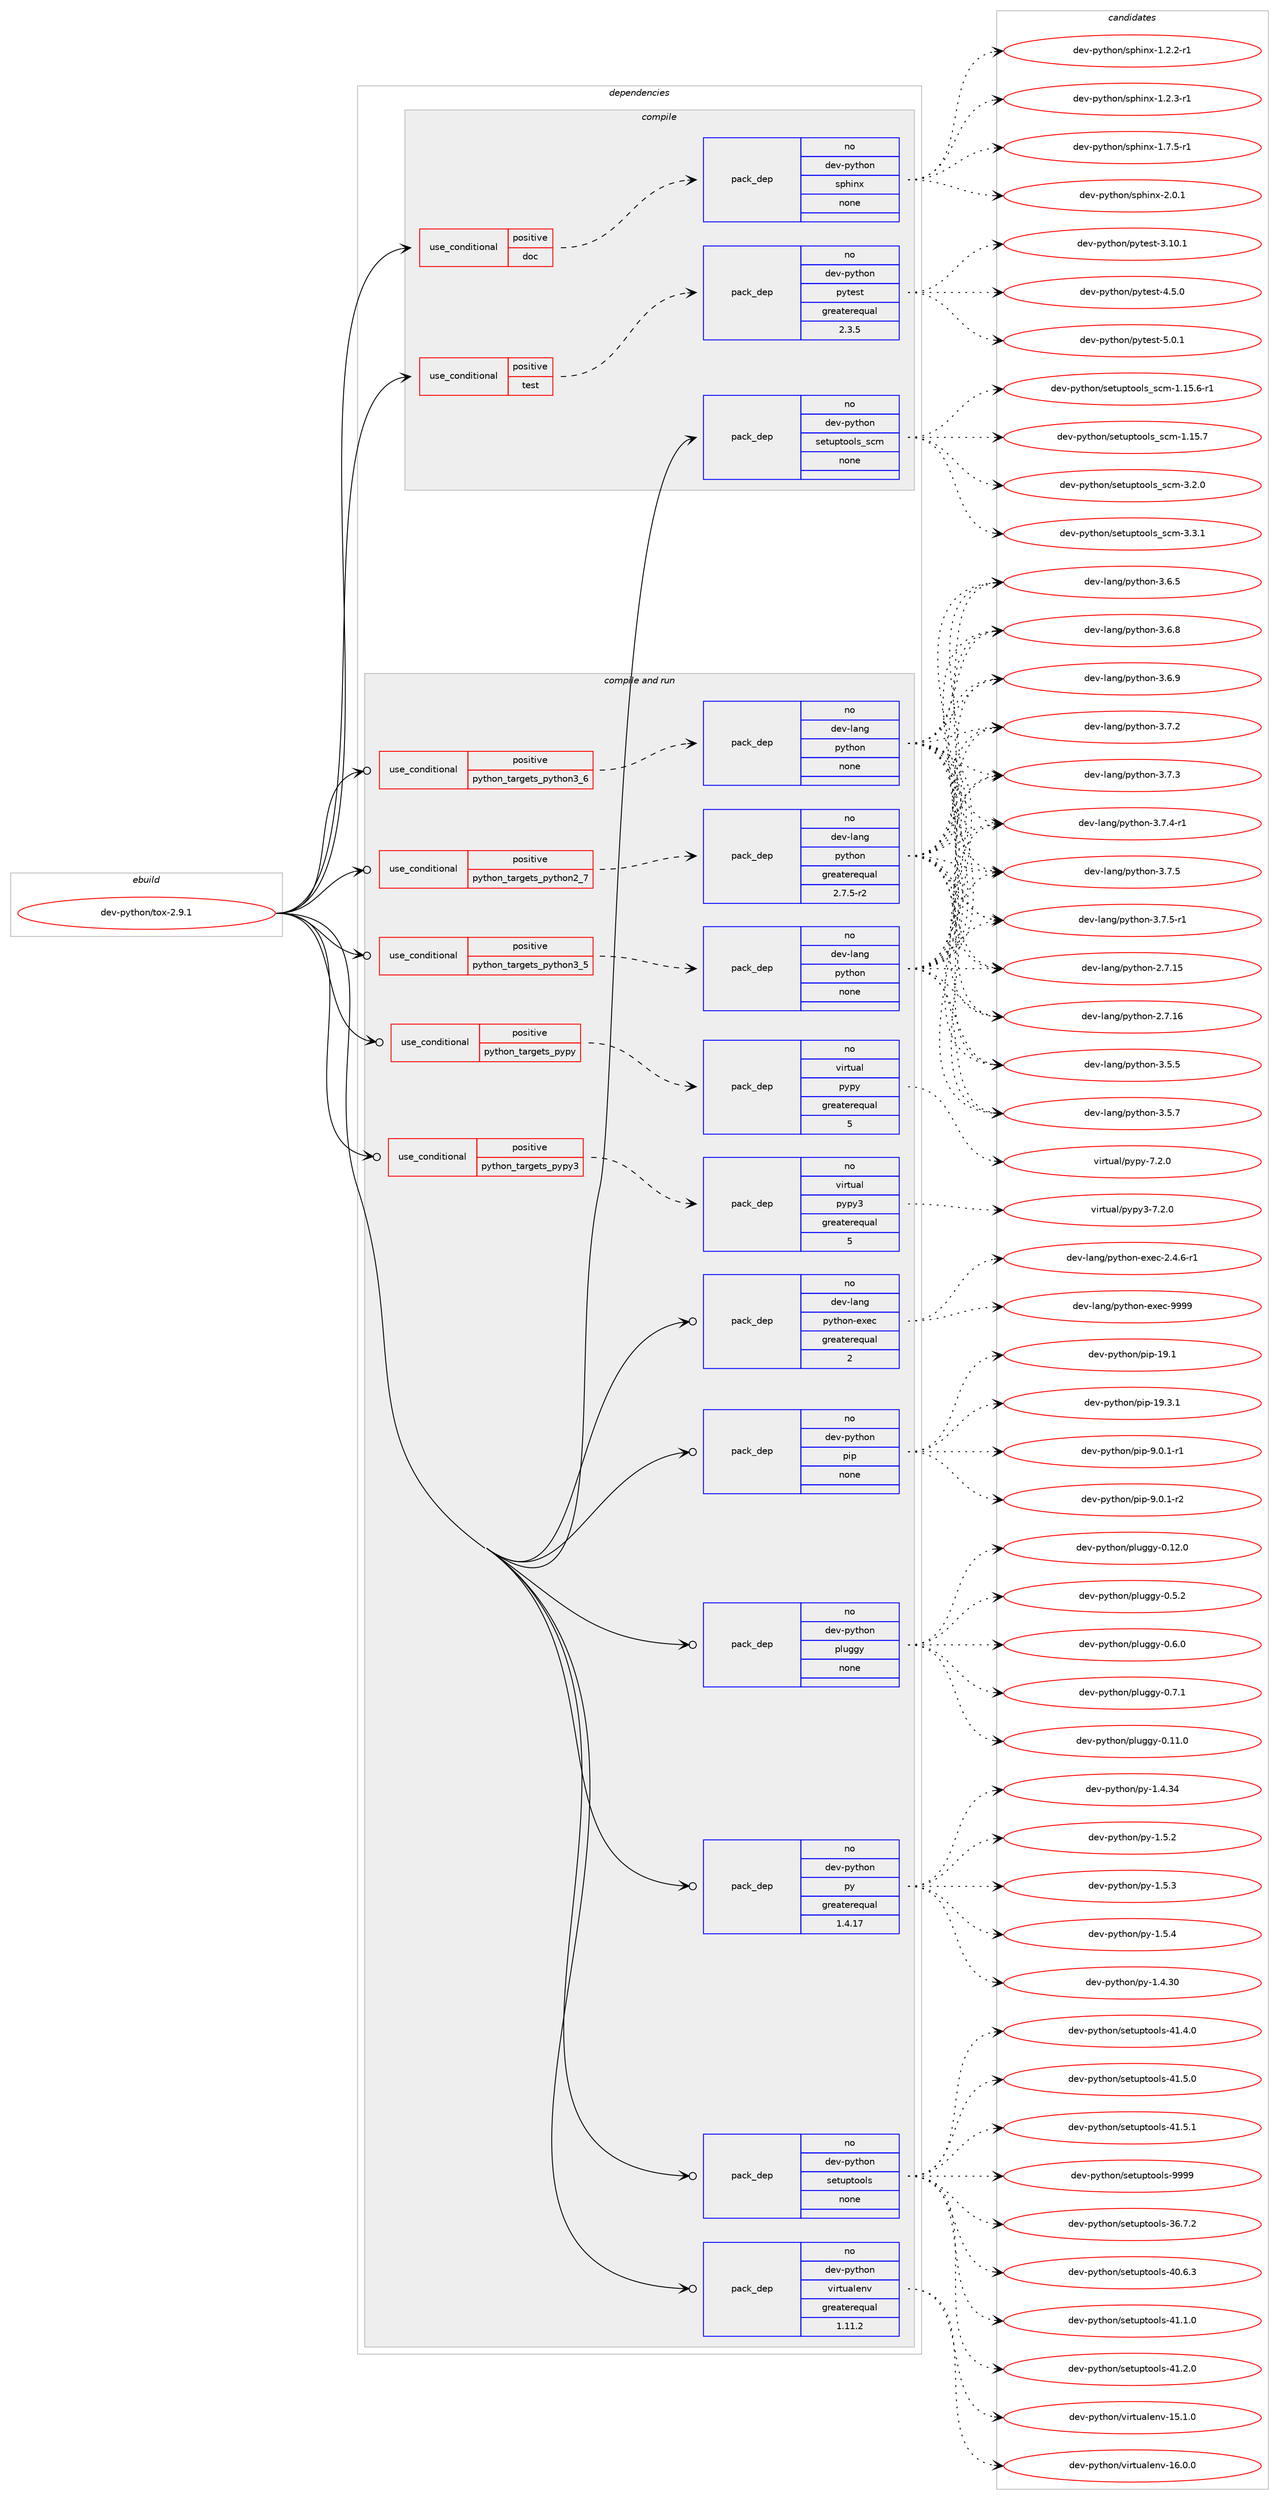 digraph prolog {

# *************
# Graph options
# *************

newrank=true;
concentrate=true;
compound=true;
graph [rankdir=LR,fontname=Helvetica,fontsize=10,ranksep=1.5];#, ranksep=2.5, nodesep=0.2];
edge  [arrowhead=vee];
node  [fontname=Helvetica,fontsize=10];

# **********
# The ebuild
# **********

subgraph cluster_leftcol {
color=gray;
rank=same;
label=<<i>ebuild</i>>;
id [label="dev-python/tox-2.9.1", color=red, width=4, href="../dev-python/tox-2.9.1.svg"];
}

# ****************
# The dependencies
# ****************

subgraph cluster_midcol {
color=gray;
label=<<i>dependencies</i>>;
subgraph cluster_compile {
fillcolor="#eeeeee";
style=filled;
label=<<i>compile</i>>;
subgraph cond150567 {
dependency641028 [label=<<TABLE BORDER="0" CELLBORDER="1" CELLSPACING="0" CELLPADDING="4"><TR><TD ROWSPAN="3" CELLPADDING="10">use_conditional</TD></TR><TR><TD>positive</TD></TR><TR><TD>doc</TD></TR></TABLE>>, shape=none, color=red];
subgraph pack478579 {
dependency641029 [label=<<TABLE BORDER="0" CELLBORDER="1" CELLSPACING="0" CELLPADDING="4" WIDTH="220"><TR><TD ROWSPAN="6" CELLPADDING="30">pack_dep</TD></TR><TR><TD WIDTH="110">no</TD></TR><TR><TD>dev-python</TD></TR><TR><TD>sphinx</TD></TR><TR><TD>none</TD></TR><TR><TD></TD></TR></TABLE>>, shape=none, color=blue];
}
dependency641028:e -> dependency641029:w [weight=20,style="dashed",arrowhead="vee"];
}
id:e -> dependency641028:w [weight=20,style="solid",arrowhead="vee"];
subgraph cond150568 {
dependency641030 [label=<<TABLE BORDER="0" CELLBORDER="1" CELLSPACING="0" CELLPADDING="4"><TR><TD ROWSPAN="3" CELLPADDING="10">use_conditional</TD></TR><TR><TD>positive</TD></TR><TR><TD>test</TD></TR></TABLE>>, shape=none, color=red];
subgraph pack478580 {
dependency641031 [label=<<TABLE BORDER="0" CELLBORDER="1" CELLSPACING="0" CELLPADDING="4" WIDTH="220"><TR><TD ROWSPAN="6" CELLPADDING="30">pack_dep</TD></TR><TR><TD WIDTH="110">no</TD></TR><TR><TD>dev-python</TD></TR><TR><TD>pytest</TD></TR><TR><TD>greaterequal</TD></TR><TR><TD>2.3.5</TD></TR></TABLE>>, shape=none, color=blue];
}
dependency641030:e -> dependency641031:w [weight=20,style="dashed",arrowhead="vee"];
}
id:e -> dependency641030:w [weight=20,style="solid",arrowhead="vee"];
subgraph pack478581 {
dependency641032 [label=<<TABLE BORDER="0" CELLBORDER="1" CELLSPACING="0" CELLPADDING="4" WIDTH="220"><TR><TD ROWSPAN="6" CELLPADDING="30">pack_dep</TD></TR><TR><TD WIDTH="110">no</TD></TR><TR><TD>dev-python</TD></TR><TR><TD>setuptools_scm</TD></TR><TR><TD>none</TD></TR><TR><TD></TD></TR></TABLE>>, shape=none, color=blue];
}
id:e -> dependency641032:w [weight=20,style="solid",arrowhead="vee"];
}
subgraph cluster_compileandrun {
fillcolor="#eeeeee";
style=filled;
label=<<i>compile and run</i>>;
subgraph cond150569 {
dependency641033 [label=<<TABLE BORDER="0" CELLBORDER="1" CELLSPACING="0" CELLPADDING="4"><TR><TD ROWSPAN="3" CELLPADDING="10">use_conditional</TD></TR><TR><TD>positive</TD></TR><TR><TD>python_targets_pypy</TD></TR></TABLE>>, shape=none, color=red];
subgraph pack478582 {
dependency641034 [label=<<TABLE BORDER="0" CELLBORDER="1" CELLSPACING="0" CELLPADDING="4" WIDTH="220"><TR><TD ROWSPAN="6" CELLPADDING="30">pack_dep</TD></TR><TR><TD WIDTH="110">no</TD></TR><TR><TD>virtual</TD></TR><TR><TD>pypy</TD></TR><TR><TD>greaterequal</TD></TR><TR><TD>5</TD></TR></TABLE>>, shape=none, color=blue];
}
dependency641033:e -> dependency641034:w [weight=20,style="dashed",arrowhead="vee"];
}
id:e -> dependency641033:w [weight=20,style="solid",arrowhead="odotvee"];
subgraph cond150570 {
dependency641035 [label=<<TABLE BORDER="0" CELLBORDER="1" CELLSPACING="0" CELLPADDING="4"><TR><TD ROWSPAN="3" CELLPADDING="10">use_conditional</TD></TR><TR><TD>positive</TD></TR><TR><TD>python_targets_pypy3</TD></TR></TABLE>>, shape=none, color=red];
subgraph pack478583 {
dependency641036 [label=<<TABLE BORDER="0" CELLBORDER="1" CELLSPACING="0" CELLPADDING="4" WIDTH="220"><TR><TD ROWSPAN="6" CELLPADDING="30">pack_dep</TD></TR><TR><TD WIDTH="110">no</TD></TR><TR><TD>virtual</TD></TR><TR><TD>pypy3</TD></TR><TR><TD>greaterequal</TD></TR><TR><TD>5</TD></TR></TABLE>>, shape=none, color=blue];
}
dependency641035:e -> dependency641036:w [weight=20,style="dashed",arrowhead="vee"];
}
id:e -> dependency641035:w [weight=20,style="solid",arrowhead="odotvee"];
subgraph cond150571 {
dependency641037 [label=<<TABLE BORDER="0" CELLBORDER="1" CELLSPACING="0" CELLPADDING="4"><TR><TD ROWSPAN="3" CELLPADDING="10">use_conditional</TD></TR><TR><TD>positive</TD></TR><TR><TD>python_targets_python2_7</TD></TR></TABLE>>, shape=none, color=red];
subgraph pack478584 {
dependency641038 [label=<<TABLE BORDER="0" CELLBORDER="1" CELLSPACING="0" CELLPADDING="4" WIDTH="220"><TR><TD ROWSPAN="6" CELLPADDING="30">pack_dep</TD></TR><TR><TD WIDTH="110">no</TD></TR><TR><TD>dev-lang</TD></TR><TR><TD>python</TD></TR><TR><TD>greaterequal</TD></TR><TR><TD>2.7.5-r2</TD></TR></TABLE>>, shape=none, color=blue];
}
dependency641037:e -> dependency641038:w [weight=20,style="dashed",arrowhead="vee"];
}
id:e -> dependency641037:w [weight=20,style="solid",arrowhead="odotvee"];
subgraph cond150572 {
dependency641039 [label=<<TABLE BORDER="0" CELLBORDER="1" CELLSPACING="0" CELLPADDING="4"><TR><TD ROWSPAN="3" CELLPADDING="10">use_conditional</TD></TR><TR><TD>positive</TD></TR><TR><TD>python_targets_python3_5</TD></TR></TABLE>>, shape=none, color=red];
subgraph pack478585 {
dependency641040 [label=<<TABLE BORDER="0" CELLBORDER="1" CELLSPACING="0" CELLPADDING="4" WIDTH="220"><TR><TD ROWSPAN="6" CELLPADDING="30">pack_dep</TD></TR><TR><TD WIDTH="110">no</TD></TR><TR><TD>dev-lang</TD></TR><TR><TD>python</TD></TR><TR><TD>none</TD></TR><TR><TD></TD></TR></TABLE>>, shape=none, color=blue];
}
dependency641039:e -> dependency641040:w [weight=20,style="dashed",arrowhead="vee"];
}
id:e -> dependency641039:w [weight=20,style="solid",arrowhead="odotvee"];
subgraph cond150573 {
dependency641041 [label=<<TABLE BORDER="0" CELLBORDER="1" CELLSPACING="0" CELLPADDING="4"><TR><TD ROWSPAN="3" CELLPADDING="10">use_conditional</TD></TR><TR><TD>positive</TD></TR><TR><TD>python_targets_python3_6</TD></TR></TABLE>>, shape=none, color=red];
subgraph pack478586 {
dependency641042 [label=<<TABLE BORDER="0" CELLBORDER="1" CELLSPACING="0" CELLPADDING="4" WIDTH="220"><TR><TD ROWSPAN="6" CELLPADDING="30">pack_dep</TD></TR><TR><TD WIDTH="110">no</TD></TR><TR><TD>dev-lang</TD></TR><TR><TD>python</TD></TR><TR><TD>none</TD></TR><TR><TD></TD></TR></TABLE>>, shape=none, color=blue];
}
dependency641041:e -> dependency641042:w [weight=20,style="dashed",arrowhead="vee"];
}
id:e -> dependency641041:w [weight=20,style="solid",arrowhead="odotvee"];
subgraph pack478587 {
dependency641043 [label=<<TABLE BORDER="0" CELLBORDER="1" CELLSPACING="0" CELLPADDING="4" WIDTH="220"><TR><TD ROWSPAN="6" CELLPADDING="30">pack_dep</TD></TR><TR><TD WIDTH="110">no</TD></TR><TR><TD>dev-lang</TD></TR><TR><TD>python-exec</TD></TR><TR><TD>greaterequal</TD></TR><TR><TD>2</TD></TR></TABLE>>, shape=none, color=blue];
}
id:e -> dependency641043:w [weight=20,style="solid",arrowhead="odotvee"];
subgraph pack478588 {
dependency641044 [label=<<TABLE BORDER="0" CELLBORDER="1" CELLSPACING="0" CELLPADDING="4" WIDTH="220"><TR><TD ROWSPAN="6" CELLPADDING="30">pack_dep</TD></TR><TR><TD WIDTH="110">no</TD></TR><TR><TD>dev-python</TD></TR><TR><TD>pip</TD></TR><TR><TD>none</TD></TR><TR><TD></TD></TR></TABLE>>, shape=none, color=blue];
}
id:e -> dependency641044:w [weight=20,style="solid",arrowhead="odotvee"];
subgraph pack478589 {
dependency641045 [label=<<TABLE BORDER="0" CELLBORDER="1" CELLSPACING="0" CELLPADDING="4" WIDTH="220"><TR><TD ROWSPAN="6" CELLPADDING="30">pack_dep</TD></TR><TR><TD WIDTH="110">no</TD></TR><TR><TD>dev-python</TD></TR><TR><TD>pluggy</TD></TR><TR><TD>none</TD></TR><TR><TD></TD></TR></TABLE>>, shape=none, color=blue];
}
id:e -> dependency641045:w [weight=20,style="solid",arrowhead="odotvee"];
subgraph pack478590 {
dependency641046 [label=<<TABLE BORDER="0" CELLBORDER="1" CELLSPACING="0" CELLPADDING="4" WIDTH="220"><TR><TD ROWSPAN="6" CELLPADDING="30">pack_dep</TD></TR><TR><TD WIDTH="110">no</TD></TR><TR><TD>dev-python</TD></TR><TR><TD>py</TD></TR><TR><TD>greaterequal</TD></TR><TR><TD>1.4.17</TD></TR></TABLE>>, shape=none, color=blue];
}
id:e -> dependency641046:w [weight=20,style="solid",arrowhead="odotvee"];
subgraph pack478591 {
dependency641047 [label=<<TABLE BORDER="0" CELLBORDER="1" CELLSPACING="0" CELLPADDING="4" WIDTH="220"><TR><TD ROWSPAN="6" CELLPADDING="30">pack_dep</TD></TR><TR><TD WIDTH="110">no</TD></TR><TR><TD>dev-python</TD></TR><TR><TD>setuptools</TD></TR><TR><TD>none</TD></TR><TR><TD></TD></TR></TABLE>>, shape=none, color=blue];
}
id:e -> dependency641047:w [weight=20,style="solid",arrowhead="odotvee"];
subgraph pack478592 {
dependency641048 [label=<<TABLE BORDER="0" CELLBORDER="1" CELLSPACING="0" CELLPADDING="4" WIDTH="220"><TR><TD ROWSPAN="6" CELLPADDING="30">pack_dep</TD></TR><TR><TD WIDTH="110">no</TD></TR><TR><TD>dev-python</TD></TR><TR><TD>virtualenv</TD></TR><TR><TD>greaterequal</TD></TR><TR><TD>1.11.2</TD></TR></TABLE>>, shape=none, color=blue];
}
id:e -> dependency641048:w [weight=20,style="solid",arrowhead="odotvee"];
}
subgraph cluster_run {
fillcolor="#eeeeee";
style=filled;
label=<<i>run</i>>;
}
}

# **************
# The candidates
# **************

subgraph cluster_choices {
rank=same;
color=gray;
label=<<i>candidates</i>>;

subgraph choice478579 {
color=black;
nodesep=1;
choice10010111845112121116104111110471151121041051101204549465046504511449 [label="dev-python/sphinx-1.2.2-r1", color=red, width=4,href="../dev-python/sphinx-1.2.2-r1.svg"];
choice10010111845112121116104111110471151121041051101204549465046514511449 [label="dev-python/sphinx-1.2.3-r1", color=red, width=4,href="../dev-python/sphinx-1.2.3-r1.svg"];
choice10010111845112121116104111110471151121041051101204549465546534511449 [label="dev-python/sphinx-1.7.5-r1", color=red, width=4,href="../dev-python/sphinx-1.7.5-r1.svg"];
choice1001011184511212111610411111047115112104105110120455046484649 [label="dev-python/sphinx-2.0.1", color=red, width=4,href="../dev-python/sphinx-2.0.1.svg"];
dependency641029:e -> choice10010111845112121116104111110471151121041051101204549465046504511449:w [style=dotted,weight="100"];
dependency641029:e -> choice10010111845112121116104111110471151121041051101204549465046514511449:w [style=dotted,weight="100"];
dependency641029:e -> choice10010111845112121116104111110471151121041051101204549465546534511449:w [style=dotted,weight="100"];
dependency641029:e -> choice1001011184511212111610411111047115112104105110120455046484649:w [style=dotted,weight="100"];
}
subgraph choice478580 {
color=black;
nodesep=1;
choice100101118451121211161041111104711212111610111511645514649484649 [label="dev-python/pytest-3.10.1", color=red, width=4,href="../dev-python/pytest-3.10.1.svg"];
choice1001011184511212111610411111047112121116101115116455246534648 [label="dev-python/pytest-4.5.0", color=red, width=4,href="../dev-python/pytest-4.5.0.svg"];
choice1001011184511212111610411111047112121116101115116455346484649 [label="dev-python/pytest-5.0.1", color=red, width=4,href="../dev-python/pytest-5.0.1.svg"];
dependency641031:e -> choice100101118451121211161041111104711212111610111511645514649484649:w [style=dotted,weight="100"];
dependency641031:e -> choice1001011184511212111610411111047112121116101115116455246534648:w [style=dotted,weight="100"];
dependency641031:e -> choice1001011184511212111610411111047112121116101115116455346484649:w [style=dotted,weight="100"];
}
subgraph choice478581 {
color=black;
nodesep=1;
choice10010111845112121116104111110471151011161171121161111111081159511599109454946495346544511449 [label="dev-python/setuptools_scm-1.15.6-r1", color=red, width=4,href="../dev-python/setuptools_scm-1.15.6-r1.svg"];
choice1001011184511212111610411111047115101116117112116111111108115951159910945494649534655 [label="dev-python/setuptools_scm-1.15.7", color=red, width=4,href="../dev-python/setuptools_scm-1.15.7.svg"];
choice10010111845112121116104111110471151011161171121161111111081159511599109455146504648 [label="dev-python/setuptools_scm-3.2.0", color=red, width=4,href="../dev-python/setuptools_scm-3.2.0.svg"];
choice10010111845112121116104111110471151011161171121161111111081159511599109455146514649 [label="dev-python/setuptools_scm-3.3.1", color=red, width=4,href="../dev-python/setuptools_scm-3.3.1.svg"];
dependency641032:e -> choice10010111845112121116104111110471151011161171121161111111081159511599109454946495346544511449:w [style=dotted,weight="100"];
dependency641032:e -> choice1001011184511212111610411111047115101116117112116111111108115951159910945494649534655:w [style=dotted,weight="100"];
dependency641032:e -> choice10010111845112121116104111110471151011161171121161111111081159511599109455146504648:w [style=dotted,weight="100"];
dependency641032:e -> choice10010111845112121116104111110471151011161171121161111111081159511599109455146514649:w [style=dotted,weight="100"];
}
subgraph choice478582 {
color=black;
nodesep=1;
choice1181051141161179710847112121112121455546504648 [label="virtual/pypy-7.2.0", color=red, width=4,href="../virtual/pypy-7.2.0.svg"];
dependency641034:e -> choice1181051141161179710847112121112121455546504648:w [style=dotted,weight="100"];
}
subgraph choice478583 {
color=black;
nodesep=1;
choice118105114116117971084711212111212151455546504648 [label="virtual/pypy3-7.2.0", color=red, width=4,href="../virtual/pypy3-7.2.0.svg"];
dependency641036:e -> choice118105114116117971084711212111212151455546504648:w [style=dotted,weight="100"];
}
subgraph choice478584 {
color=black;
nodesep=1;
choice10010111845108971101034711212111610411111045504655464953 [label="dev-lang/python-2.7.15", color=red, width=4,href="../dev-lang/python-2.7.15.svg"];
choice10010111845108971101034711212111610411111045504655464954 [label="dev-lang/python-2.7.16", color=red, width=4,href="../dev-lang/python-2.7.16.svg"];
choice100101118451089711010347112121116104111110455146534653 [label="dev-lang/python-3.5.5", color=red, width=4,href="../dev-lang/python-3.5.5.svg"];
choice100101118451089711010347112121116104111110455146534655 [label="dev-lang/python-3.5.7", color=red, width=4,href="../dev-lang/python-3.5.7.svg"];
choice100101118451089711010347112121116104111110455146544653 [label="dev-lang/python-3.6.5", color=red, width=4,href="../dev-lang/python-3.6.5.svg"];
choice100101118451089711010347112121116104111110455146544656 [label="dev-lang/python-3.6.8", color=red, width=4,href="../dev-lang/python-3.6.8.svg"];
choice100101118451089711010347112121116104111110455146544657 [label="dev-lang/python-3.6.9", color=red, width=4,href="../dev-lang/python-3.6.9.svg"];
choice100101118451089711010347112121116104111110455146554650 [label="dev-lang/python-3.7.2", color=red, width=4,href="../dev-lang/python-3.7.2.svg"];
choice100101118451089711010347112121116104111110455146554651 [label="dev-lang/python-3.7.3", color=red, width=4,href="../dev-lang/python-3.7.3.svg"];
choice1001011184510897110103471121211161041111104551465546524511449 [label="dev-lang/python-3.7.4-r1", color=red, width=4,href="../dev-lang/python-3.7.4-r1.svg"];
choice100101118451089711010347112121116104111110455146554653 [label="dev-lang/python-3.7.5", color=red, width=4,href="../dev-lang/python-3.7.5.svg"];
choice1001011184510897110103471121211161041111104551465546534511449 [label="dev-lang/python-3.7.5-r1", color=red, width=4,href="../dev-lang/python-3.7.5-r1.svg"];
dependency641038:e -> choice10010111845108971101034711212111610411111045504655464953:w [style=dotted,weight="100"];
dependency641038:e -> choice10010111845108971101034711212111610411111045504655464954:w [style=dotted,weight="100"];
dependency641038:e -> choice100101118451089711010347112121116104111110455146534653:w [style=dotted,weight="100"];
dependency641038:e -> choice100101118451089711010347112121116104111110455146534655:w [style=dotted,weight="100"];
dependency641038:e -> choice100101118451089711010347112121116104111110455146544653:w [style=dotted,weight="100"];
dependency641038:e -> choice100101118451089711010347112121116104111110455146544656:w [style=dotted,weight="100"];
dependency641038:e -> choice100101118451089711010347112121116104111110455146544657:w [style=dotted,weight="100"];
dependency641038:e -> choice100101118451089711010347112121116104111110455146554650:w [style=dotted,weight="100"];
dependency641038:e -> choice100101118451089711010347112121116104111110455146554651:w [style=dotted,weight="100"];
dependency641038:e -> choice1001011184510897110103471121211161041111104551465546524511449:w [style=dotted,weight="100"];
dependency641038:e -> choice100101118451089711010347112121116104111110455146554653:w [style=dotted,weight="100"];
dependency641038:e -> choice1001011184510897110103471121211161041111104551465546534511449:w [style=dotted,weight="100"];
}
subgraph choice478585 {
color=black;
nodesep=1;
choice10010111845108971101034711212111610411111045504655464953 [label="dev-lang/python-2.7.15", color=red, width=4,href="../dev-lang/python-2.7.15.svg"];
choice10010111845108971101034711212111610411111045504655464954 [label="dev-lang/python-2.7.16", color=red, width=4,href="../dev-lang/python-2.7.16.svg"];
choice100101118451089711010347112121116104111110455146534653 [label="dev-lang/python-3.5.5", color=red, width=4,href="../dev-lang/python-3.5.5.svg"];
choice100101118451089711010347112121116104111110455146534655 [label="dev-lang/python-3.5.7", color=red, width=4,href="../dev-lang/python-3.5.7.svg"];
choice100101118451089711010347112121116104111110455146544653 [label="dev-lang/python-3.6.5", color=red, width=4,href="../dev-lang/python-3.6.5.svg"];
choice100101118451089711010347112121116104111110455146544656 [label="dev-lang/python-3.6.8", color=red, width=4,href="../dev-lang/python-3.6.8.svg"];
choice100101118451089711010347112121116104111110455146544657 [label="dev-lang/python-3.6.9", color=red, width=4,href="../dev-lang/python-3.6.9.svg"];
choice100101118451089711010347112121116104111110455146554650 [label="dev-lang/python-3.7.2", color=red, width=4,href="../dev-lang/python-3.7.2.svg"];
choice100101118451089711010347112121116104111110455146554651 [label="dev-lang/python-3.7.3", color=red, width=4,href="../dev-lang/python-3.7.3.svg"];
choice1001011184510897110103471121211161041111104551465546524511449 [label="dev-lang/python-3.7.4-r1", color=red, width=4,href="../dev-lang/python-3.7.4-r1.svg"];
choice100101118451089711010347112121116104111110455146554653 [label="dev-lang/python-3.7.5", color=red, width=4,href="../dev-lang/python-3.7.5.svg"];
choice1001011184510897110103471121211161041111104551465546534511449 [label="dev-lang/python-3.7.5-r1", color=red, width=4,href="../dev-lang/python-3.7.5-r1.svg"];
dependency641040:e -> choice10010111845108971101034711212111610411111045504655464953:w [style=dotted,weight="100"];
dependency641040:e -> choice10010111845108971101034711212111610411111045504655464954:w [style=dotted,weight="100"];
dependency641040:e -> choice100101118451089711010347112121116104111110455146534653:w [style=dotted,weight="100"];
dependency641040:e -> choice100101118451089711010347112121116104111110455146534655:w [style=dotted,weight="100"];
dependency641040:e -> choice100101118451089711010347112121116104111110455146544653:w [style=dotted,weight="100"];
dependency641040:e -> choice100101118451089711010347112121116104111110455146544656:w [style=dotted,weight="100"];
dependency641040:e -> choice100101118451089711010347112121116104111110455146544657:w [style=dotted,weight="100"];
dependency641040:e -> choice100101118451089711010347112121116104111110455146554650:w [style=dotted,weight="100"];
dependency641040:e -> choice100101118451089711010347112121116104111110455146554651:w [style=dotted,weight="100"];
dependency641040:e -> choice1001011184510897110103471121211161041111104551465546524511449:w [style=dotted,weight="100"];
dependency641040:e -> choice100101118451089711010347112121116104111110455146554653:w [style=dotted,weight="100"];
dependency641040:e -> choice1001011184510897110103471121211161041111104551465546534511449:w [style=dotted,weight="100"];
}
subgraph choice478586 {
color=black;
nodesep=1;
choice10010111845108971101034711212111610411111045504655464953 [label="dev-lang/python-2.7.15", color=red, width=4,href="../dev-lang/python-2.7.15.svg"];
choice10010111845108971101034711212111610411111045504655464954 [label="dev-lang/python-2.7.16", color=red, width=4,href="../dev-lang/python-2.7.16.svg"];
choice100101118451089711010347112121116104111110455146534653 [label="dev-lang/python-3.5.5", color=red, width=4,href="../dev-lang/python-3.5.5.svg"];
choice100101118451089711010347112121116104111110455146534655 [label="dev-lang/python-3.5.7", color=red, width=4,href="../dev-lang/python-3.5.7.svg"];
choice100101118451089711010347112121116104111110455146544653 [label="dev-lang/python-3.6.5", color=red, width=4,href="../dev-lang/python-3.6.5.svg"];
choice100101118451089711010347112121116104111110455146544656 [label="dev-lang/python-3.6.8", color=red, width=4,href="../dev-lang/python-3.6.8.svg"];
choice100101118451089711010347112121116104111110455146544657 [label="dev-lang/python-3.6.9", color=red, width=4,href="../dev-lang/python-3.6.9.svg"];
choice100101118451089711010347112121116104111110455146554650 [label="dev-lang/python-3.7.2", color=red, width=4,href="../dev-lang/python-3.7.2.svg"];
choice100101118451089711010347112121116104111110455146554651 [label="dev-lang/python-3.7.3", color=red, width=4,href="../dev-lang/python-3.7.3.svg"];
choice1001011184510897110103471121211161041111104551465546524511449 [label="dev-lang/python-3.7.4-r1", color=red, width=4,href="../dev-lang/python-3.7.4-r1.svg"];
choice100101118451089711010347112121116104111110455146554653 [label="dev-lang/python-3.7.5", color=red, width=4,href="../dev-lang/python-3.7.5.svg"];
choice1001011184510897110103471121211161041111104551465546534511449 [label="dev-lang/python-3.7.5-r1", color=red, width=4,href="../dev-lang/python-3.7.5-r1.svg"];
dependency641042:e -> choice10010111845108971101034711212111610411111045504655464953:w [style=dotted,weight="100"];
dependency641042:e -> choice10010111845108971101034711212111610411111045504655464954:w [style=dotted,weight="100"];
dependency641042:e -> choice100101118451089711010347112121116104111110455146534653:w [style=dotted,weight="100"];
dependency641042:e -> choice100101118451089711010347112121116104111110455146534655:w [style=dotted,weight="100"];
dependency641042:e -> choice100101118451089711010347112121116104111110455146544653:w [style=dotted,weight="100"];
dependency641042:e -> choice100101118451089711010347112121116104111110455146544656:w [style=dotted,weight="100"];
dependency641042:e -> choice100101118451089711010347112121116104111110455146544657:w [style=dotted,weight="100"];
dependency641042:e -> choice100101118451089711010347112121116104111110455146554650:w [style=dotted,weight="100"];
dependency641042:e -> choice100101118451089711010347112121116104111110455146554651:w [style=dotted,weight="100"];
dependency641042:e -> choice1001011184510897110103471121211161041111104551465546524511449:w [style=dotted,weight="100"];
dependency641042:e -> choice100101118451089711010347112121116104111110455146554653:w [style=dotted,weight="100"];
dependency641042:e -> choice1001011184510897110103471121211161041111104551465546534511449:w [style=dotted,weight="100"];
}
subgraph choice478587 {
color=black;
nodesep=1;
choice10010111845108971101034711212111610411111045101120101994550465246544511449 [label="dev-lang/python-exec-2.4.6-r1", color=red, width=4,href="../dev-lang/python-exec-2.4.6-r1.svg"];
choice10010111845108971101034711212111610411111045101120101994557575757 [label="dev-lang/python-exec-9999", color=red, width=4,href="../dev-lang/python-exec-9999.svg"];
dependency641043:e -> choice10010111845108971101034711212111610411111045101120101994550465246544511449:w [style=dotted,weight="100"];
dependency641043:e -> choice10010111845108971101034711212111610411111045101120101994557575757:w [style=dotted,weight="100"];
}
subgraph choice478588 {
color=black;
nodesep=1;
choice10010111845112121116104111110471121051124549574649 [label="dev-python/pip-19.1", color=red, width=4,href="../dev-python/pip-19.1.svg"];
choice100101118451121211161041111104711210511245495746514649 [label="dev-python/pip-19.3.1", color=red, width=4,href="../dev-python/pip-19.3.1.svg"];
choice10010111845112121116104111110471121051124557464846494511449 [label="dev-python/pip-9.0.1-r1", color=red, width=4,href="../dev-python/pip-9.0.1-r1.svg"];
choice10010111845112121116104111110471121051124557464846494511450 [label="dev-python/pip-9.0.1-r2", color=red, width=4,href="../dev-python/pip-9.0.1-r2.svg"];
dependency641044:e -> choice10010111845112121116104111110471121051124549574649:w [style=dotted,weight="100"];
dependency641044:e -> choice100101118451121211161041111104711210511245495746514649:w [style=dotted,weight="100"];
dependency641044:e -> choice10010111845112121116104111110471121051124557464846494511449:w [style=dotted,weight="100"];
dependency641044:e -> choice10010111845112121116104111110471121051124557464846494511450:w [style=dotted,weight="100"];
}
subgraph choice478589 {
color=black;
nodesep=1;
choice100101118451121211161041111104711210811710310312145484649494648 [label="dev-python/pluggy-0.11.0", color=red, width=4,href="../dev-python/pluggy-0.11.0.svg"];
choice100101118451121211161041111104711210811710310312145484649504648 [label="dev-python/pluggy-0.12.0", color=red, width=4,href="../dev-python/pluggy-0.12.0.svg"];
choice1001011184511212111610411111047112108117103103121454846534650 [label="dev-python/pluggy-0.5.2", color=red, width=4,href="../dev-python/pluggy-0.5.2.svg"];
choice1001011184511212111610411111047112108117103103121454846544648 [label="dev-python/pluggy-0.6.0", color=red, width=4,href="../dev-python/pluggy-0.6.0.svg"];
choice1001011184511212111610411111047112108117103103121454846554649 [label="dev-python/pluggy-0.7.1", color=red, width=4,href="../dev-python/pluggy-0.7.1.svg"];
dependency641045:e -> choice100101118451121211161041111104711210811710310312145484649494648:w [style=dotted,weight="100"];
dependency641045:e -> choice100101118451121211161041111104711210811710310312145484649504648:w [style=dotted,weight="100"];
dependency641045:e -> choice1001011184511212111610411111047112108117103103121454846534650:w [style=dotted,weight="100"];
dependency641045:e -> choice1001011184511212111610411111047112108117103103121454846544648:w [style=dotted,weight="100"];
dependency641045:e -> choice1001011184511212111610411111047112108117103103121454846554649:w [style=dotted,weight="100"];
}
subgraph choice478590 {
color=black;
nodesep=1;
choice100101118451121211161041111104711212145494652465148 [label="dev-python/py-1.4.30", color=red, width=4,href="../dev-python/py-1.4.30.svg"];
choice100101118451121211161041111104711212145494652465152 [label="dev-python/py-1.4.34", color=red, width=4,href="../dev-python/py-1.4.34.svg"];
choice1001011184511212111610411111047112121454946534650 [label="dev-python/py-1.5.2", color=red, width=4,href="../dev-python/py-1.5.2.svg"];
choice1001011184511212111610411111047112121454946534651 [label="dev-python/py-1.5.3", color=red, width=4,href="../dev-python/py-1.5.3.svg"];
choice1001011184511212111610411111047112121454946534652 [label="dev-python/py-1.5.4", color=red, width=4,href="../dev-python/py-1.5.4.svg"];
dependency641046:e -> choice100101118451121211161041111104711212145494652465148:w [style=dotted,weight="100"];
dependency641046:e -> choice100101118451121211161041111104711212145494652465152:w [style=dotted,weight="100"];
dependency641046:e -> choice1001011184511212111610411111047112121454946534650:w [style=dotted,weight="100"];
dependency641046:e -> choice1001011184511212111610411111047112121454946534651:w [style=dotted,weight="100"];
dependency641046:e -> choice1001011184511212111610411111047112121454946534652:w [style=dotted,weight="100"];
}
subgraph choice478591 {
color=black;
nodesep=1;
choice100101118451121211161041111104711510111611711211611111110811545515446554650 [label="dev-python/setuptools-36.7.2", color=red, width=4,href="../dev-python/setuptools-36.7.2.svg"];
choice100101118451121211161041111104711510111611711211611111110811545524846544651 [label="dev-python/setuptools-40.6.3", color=red, width=4,href="../dev-python/setuptools-40.6.3.svg"];
choice100101118451121211161041111104711510111611711211611111110811545524946494648 [label="dev-python/setuptools-41.1.0", color=red, width=4,href="../dev-python/setuptools-41.1.0.svg"];
choice100101118451121211161041111104711510111611711211611111110811545524946504648 [label="dev-python/setuptools-41.2.0", color=red, width=4,href="../dev-python/setuptools-41.2.0.svg"];
choice100101118451121211161041111104711510111611711211611111110811545524946524648 [label="dev-python/setuptools-41.4.0", color=red, width=4,href="../dev-python/setuptools-41.4.0.svg"];
choice100101118451121211161041111104711510111611711211611111110811545524946534648 [label="dev-python/setuptools-41.5.0", color=red, width=4,href="../dev-python/setuptools-41.5.0.svg"];
choice100101118451121211161041111104711510111611711211611111110811545524946534649 [label="dev-python/setuptools-41.5.1", color=red, width=4,href="../dev-python/setuptools-41.5.1.svg"];
choice10010111845112121116104111110471151011161171121161111111081154557575757 [label="dev-python/setuptools-9999", color=red, width=4,href="../dev-python/setuptools-9999.svg"];
dependency641047:e -> choice100101118451121211161041111104711510111611711211611111110811545515446554650:w [style=dotted,weight="100"];
dependency641047:e -> choice100101118451121211161041111104711510111611711211611111110811545524846544651:w [style=dotted,weight="100"];
dependency641047:e -> choice100101118451121211161041111104711510111611711211611111110811545524946494648:w [style=dotted,weight="100"];
dependency641047:e -> choice100101118451121211161041111104711510111611711211611111110811545524946504648:w [style=dotted,weight="100"];
dependency641047:e -> choice100101118451121211161041111104711510111611711211611111110811545524946524648:w [style=dotted,weight="100"];
dependency641047:e -> choice100101118451121211161041111104711510111611711211611111110811545524946534648:w [style=dotted,weight="100"];
dependency641047:e -> choice100101118451121211161041111104711510111611711211611111110811545524946534649:w [style=dotted,weight="100"];
dependency641047:e -> choice10010111845112121116104111110471151011161171121161111111081154557575757:w [style=dotted,weight="100"];
}
subgraph choice478592 {
color=black;
nodesep=1;
choice10010111845112121116104111110471181051141161179710810111011845495346494648 [label="dev-python/virtualenv-15.1.0", color=red, width=4,href="../dev-python/virtualenv-15.1.0.svg"];
choice10010111845112121116104111110471181051141161179710810111011845495446484648 [label="dev-python/virtualenv-16.0.0", color=red, width=4,href="../dev-python/virtualenv-16.0.0.svg"];
dependency641048:e -> choice10010111845112121116104111110471181051141161179710810111011845495346494648:w [style=dotted,weight="100"];
dependency641048:e -> choice10010111845112121116104111110471181051141161179710810111011845495446484648:w [style=dotted,weight="100"];
}
}

}
